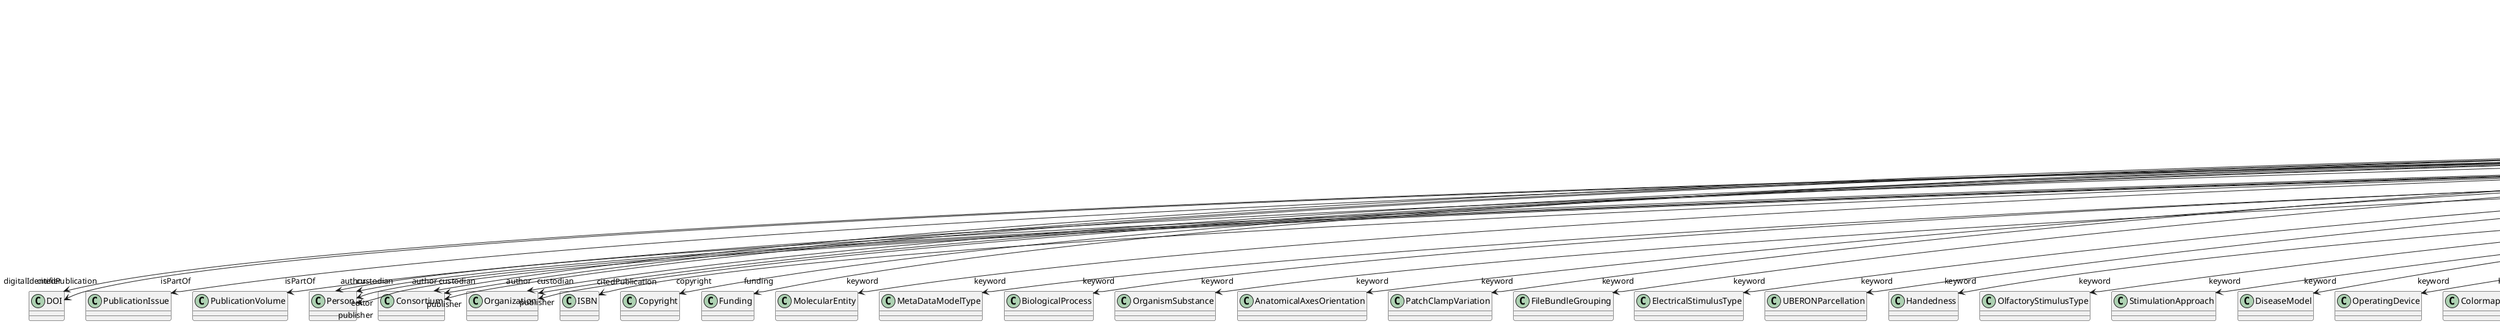 @startuml
class ScholarlyArticle {
+digitalIdentifier
+isPartOf
+pagination
+abstract
+author
+citedPublication
+copyright
+creationDate
+custodian
+editor
+funding
+IRI
+keyword
+license
+modificationDate
+name
+publicationDate
+publisher
+versionIdentifier

}
ScholarlyArticle -d-> "digitalIdentifier" DOI
ScholarlyArticle -d-> "isPartOf" PublicationIssue
ScholarlyArticle -d-> "isPartOf" PublicationVolume
ScholarlyArticle -d-> "author" Person
ScholarlyArticle -d-> "author" Consortium
ScholarlyArticle -d-> "author" Organization
ScholarlyArticle -d-> "citedPublication" DOI
ScholarlyArticle -d-> "citedPublication" ISBN
ScholarlyArticle -d-> "copyright" Copyright
ScholarlyArticle -d-> "custodian" Person
ScholarlyArticle -d-> "custodian" Consortium
ScholarlyArticle -d-> "custodian" Organization
ScholarlyArticle -d-> "editor" Person
ScholarlyArticle -d-> "funding" Funding
ScholarlyArticle -d-> "keyword" MolecularEntity
ScholarlyArticle -d-> "keyword" MetaDataModelType
ScholarlyArticle -d-> "keyword" BiologicalProcess
ScholarlyArticle -d-> "keyword" OrganismSubstance
ScholarlyArticle -d-> "keyword" AnatomicalAxesOrientation
ScholarlyArticle -d-> "keyword" PatchClampVariation
ScholarlyArticle -d-> "keyword" FileBundleGrouping
ScholarlyArticle -d-> "keyword" ElectricalStimulusType
ScholarlyArticle -d-> "keyword" UBERONParcellation
ScholarlyArticle -d-> "keyword" Handedness
ScholarlyArticle -d-> "keyword" OlfactoryStimulusType
ScholarlyArticle -d-> "keyword" StimulationApproach
ScholarlyArticle -d-> "keyword" DiseaseModel
ScholarlyArticle -d-> "keyword" OperatingDevice
ScholarlyArticle -d-> "keyword" Colormap
ScholarlyArticle -d-> "keyword" Disease
ScholarlyArticle -d-> "keyword" AnnotationCriteriaType
ScholarlyArticle -d-> "keyword" ChemicalMixtureType
ScholarlyArticle -d-> "keyword" GustatoryStimulusType
ScholarlyArticle -d-> "keyword" EthicsAssessment
ScholarlyArticle -d-> "keyword" ExperimentalApproach
ScholarlyArticle -d-> "keyword" OperatingSystem
ScholarlyArticle -d-> "keyword" SemanticDataType
ScholarlyArticle -d-> "keyword" AuditoryStimulusType
ScholarlyArticle -d-> "keyword" MeasuredQuantity
ScholarlyArticle -d-> "keyword" UnitOfMeasurement
ScholarlyArticle -d-> "keyword" OpticalStimulusType
ScholarlyArticle -d-> "keyword" CellCultureType
ScholarlyArticle -d-> "keyword" DataType
ScholarlyArticle -d-> "keyword" ProductAccessibility
ScholarlyArticle -d-> "keyword" BreedingType
ScholarlyArticle -d-> "keyword" TactileStimulusType
ScholarlyArticle -d-> "keyword" BiologicalOrder
ScholarlyArticle -d-> "keyword" ModelScope
ScholarlyArticle -d-> "keyword" AgeCategory
ScholarlyArticle -d-> "keyword" OrganismSystem
ScholarlyArticle -d-> "keyword" AnnotationType
ScholarlyArticle -d-> "keyword" Laterality
ScholarlyArticle -d-> "keyword" BiologicalSex
ScholarlyArticle -d-> "keyword" SoftwareFeature
ScholarlyArticle -d-> "keyword" PreparationType
ScholarlyArticle -d-> "keyword" VisualStimulusType
ScholarlyArticle -d-> "keyword" LearningResourceType
ScholarlyArticle -d-> "keyword" DeviceType
ScholarlyArticle -d-> "keyword" ProgrammingLanguage
ScholarlyArticle -d-> "keyword" DifferenceMeasure
ScholarlyArticle -d-> "keyword" CellType
ScholarlyArticle -d-> "keyword" SetupType
ScholarlyArticle -d-> "keyword" TissueSampleAttribute
ScholarlyArticle -d-> "keyword" SoftwareApplicationCategory
ScholarlyArticle -d-> "keyword" TypeOfUncertainty
ScholarlyArticle -d-> "keyword" AnalysisTechnique
ScholarlyArticle -d-> "keyword" SubjectAttribute
ScholarlyArticle -d-> "keyword" EducationalLevel
ScholarlyArticle -d-> "keyword" Terminology
ScholarlyArticle -d-> "keyword" Service
ScholarlyArticle -d-> "keyword" CranialWindowReinforcementType
ScholarlyArticle -d-> "keyword" FileRepositoryType
ScholarlyArticle -d-> "keyword" StimulationTechnique
ScholarlyArticle -d-> "keyword" Organ
ScholarlyArticle -d-> "keyword" AnatomicalPlane
ScholarlyArticle -d-> "keyword" AtlasType
ScholarlyArticle -d-> "keyword" QualitativeOverlap
ScholarlyArticle -d-> "keyword" ActionStatusType
ScholarlyArticle -d-> "keyword" Language
ScholarlyArticle -d-> "keyword" Technique
ScholarlyArticle -d-> "keyword" CranialWindowConstructionType
ScholarlyArticle -d-> "keyword" FileUsageRole
ScholarlyArticle -d-> "keyword" MeasuredSignalType
ScholarlyArticle -d-> "keyword" AnatomicalIdentificationType
ScholarlyArticle -d-> "keyword" TissueSampleType
ScholarlyArticle -d-> "keyword" Species
ScholarlyArticle -d-> "keyword" ModelAbstractionLevel
ScholarlyArticle -d-> "keyword" GeneticStrainType
ScholarlyArticle -d-> "keyword" TermSuggestion
ScholarlyArticle -d-> "keyword" SubcellularEntity
ScholarlyArticle -d-> "keyword" ContributionType
ScholarlyArticle -d-> "keyword" CriteriaQualityType
ScholarlyArticle -d-> "license" License
ScholarlyArticle -d-> "publisher" Person
ScholarlyArticle -d-> "publisher" Consortium
ScholarlyArticle -d-> "publisher" Organization

@enduml